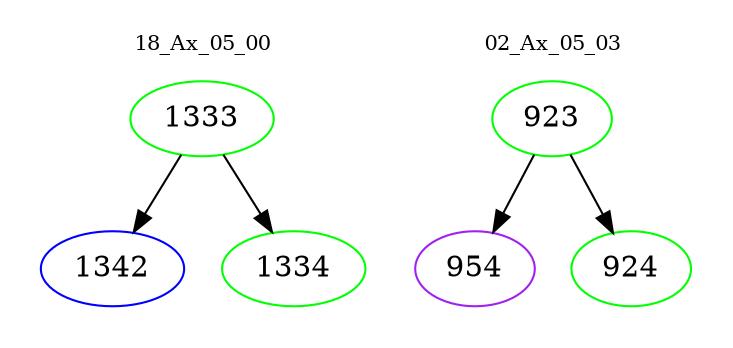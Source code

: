 digraph{
subgraph cluster_0 {
color = white
label = "18_Ax_05_00";
fontsize=10;
T0_1333 [label="1333", color="green"]
T0_1333 -> T0_1342 [color="black"]
T0_1342 [label="1342", color="blue"]
T0_1333 -> T0_1334 [color="black"]
T0_1334 [label="1334", color="green"]
}
subgraph cluster_1 {
color = white
label = "02_Ax_05_03";
fontsize=10;
T1_923 [label="923", color="green"]
T1_923 -> T1_954 [color="black"]
T1_954 [label="954", color="purple"]
T1_923 -> T1_924 [color="black"]
T1_924 [label="924", color="green"]
}
}
